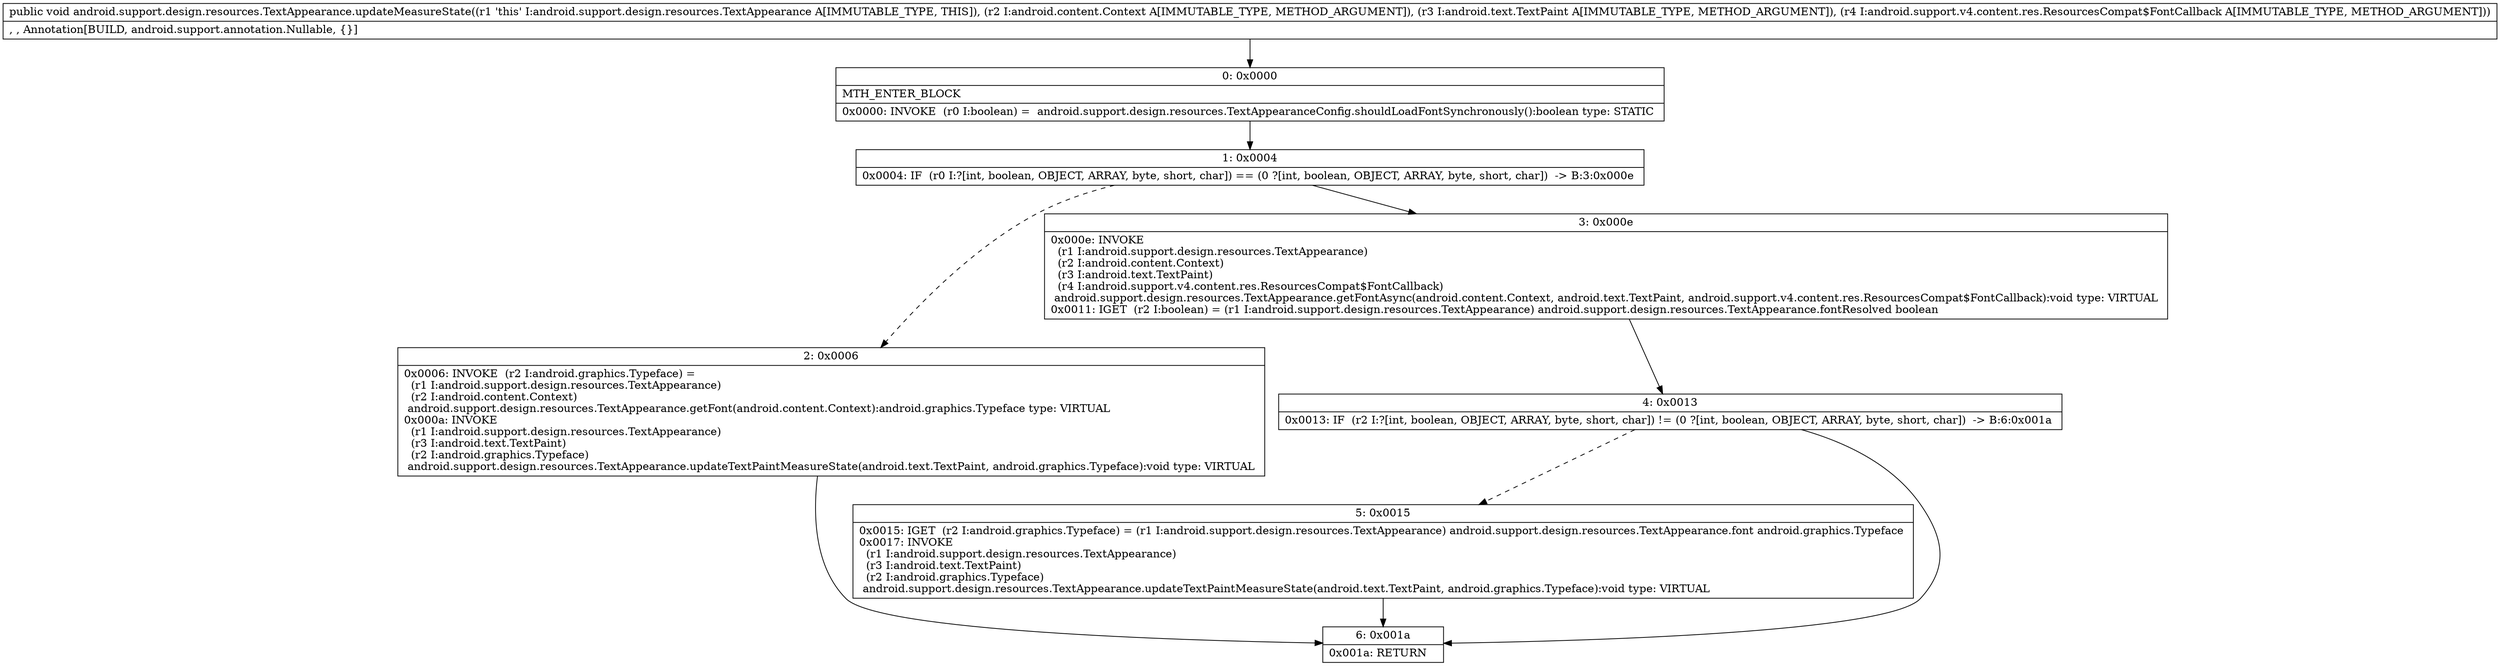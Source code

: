 digraph "CFG forandroid.support.design.resources.TextAppearance.updateMeasureState(Landroid\/content\/Context;Landroid\/text\/TextPaint;Landroid\/support\/v4\/content\/res\/ResourcesCompat$FontCallback;)V" {
Node_0 [shape=record,label="{0\:\ 0x0000|MTH_ENTER_BLOCK\l|0x0000: INVOKE  (r0 I:boolean) =  android.support.design.resources.TextAppearanceConfig.shouldLoadFontSynchronously():boolean type: STATIC \l}"];
Node_1 [shape=record,label="{1\:\ 0x0004|0x0004: IF  (r0 I:?[int, boolean, OBJECT, ARRAY, byte, short, char]) == (0 ?[int, boolean, OBJECT, ARRAY, byte, short, char])  \-\> B:3:0x000e \l}"];
Node_2 [shape=record,label="{2\:\ 0x0006|0x0006: INVOKE  (r2 I:android.graphics.Typeface) = \l  (r1 I:android.support.design.resources.TextAppearance)\l  (r2 I:android.content.Context)\l android.support.design.resources.TextAppearance.getFont(android.content.Context):android.graphics.Typeface type: VIRTUAL \l0x000a: INVOKE  \l  (r1 I:android.support.design.resources.TextAppearance)\l  (r3 I:android.text.TextPaint)\l  (r2 I:android.graphics.Typeface)\l android.support.design.resources.TextAppearance.updateTextPaintMeasureState(android.text.TextPaint, android.graphics.Typeface):void type: VIRTUAL \l}"];
Node_3 [shape=record,label="{3\:\ 0x000e|0x000e: INVOKE  \l  (r1 I:android.support.design.resources.TextAppearance)\l  (r2 I:android.content.Context)\l  (r3 I:android.text.TextPaint)\l  (r4 I:android.support.v4.content.res.ResourcesCompat$FontCallback)\l android.support.design.resources.TextAppearance.getFontAsync(android.content.Context, android.text.TextPaint, android.support.v4.content.res.ResourcesCompat$FontCallback):void type: VIRTUAL \l0x0011: IGET  (r2 I:boolean) = (r1 I:android.support.design.resources.TextAppearance) android.support.design.resources.TextAppearance.fontResolved boolean \l}"];
Node_4 [shape=record,label="{4\:\ 0x0013|0x0013: IF  (r2 I:?[int, boolean, OBJECT, ARRAY, byte, short, char]) != (0 ?[int, boolean, OBJECT, ARRAY, byte, short, char])  \-\> B:6:0x001a \l}"];
Node_5 [shape=record,label="{5\:\ 0x0015|0x0015: IGET  (r2 I:android.graphics.Typeface) = (r1 I:android.support.design.resources.TextAppearance) android.support.design.resources.TextAppearance.font android.graphics.Typeface \l0x0017: INVOKE  \l  (r1 I:android.support.design.resources.TextAppearance)\l  (r3 I:android.text.TextPaint)\l  (r2 I:android.graphics.Typeface)\l android.support.design.resources.TextAppearance.updateTextPaintMeasureState(android.text.TextPaint, android.graphics.Typeface):void type: VIRTUAL \l}"];
Node_6 [shape=record,label="{6\:\ 0x001a|0x001a: RETURN   \l}"];
MethodNode[shape=record,label="{public void android.support.design.resources.TextAppearance.updateMeasureState((r1 'this' I:android.support.design.resources.TextAppearance A[IMMUTABLE_TYPE, THIS]), (r2 I:android.content.Context A[IMMUTABLE_TYPE, METHOD_ARGUMENT]), (r3 I:android.text.TextPaint A[IMMUTABLE_TYPE, METHOD_ARGUMENT]), (r4 I:android.support.v4.content.res.ResourcesCompat$FontCallback A[IMMUTABLE_TYPE, METHOD_ARGUMENT]))  | , , Annotation[BUILD, android.support.annotation.Nullable, \{\}]\l}"];
MethodNode -> Node_0;
Node_0 -> Node_1;
Node_1 -> Node_2[style=dashed];
Node_1 -> Node_3;
Node_2 -> Node_6;
Node_3 -> Node_4;
Node_4 -> Node_5[style=dashed];
Node_4 -> Node_6;
Node_5 -> Node_6;
}

